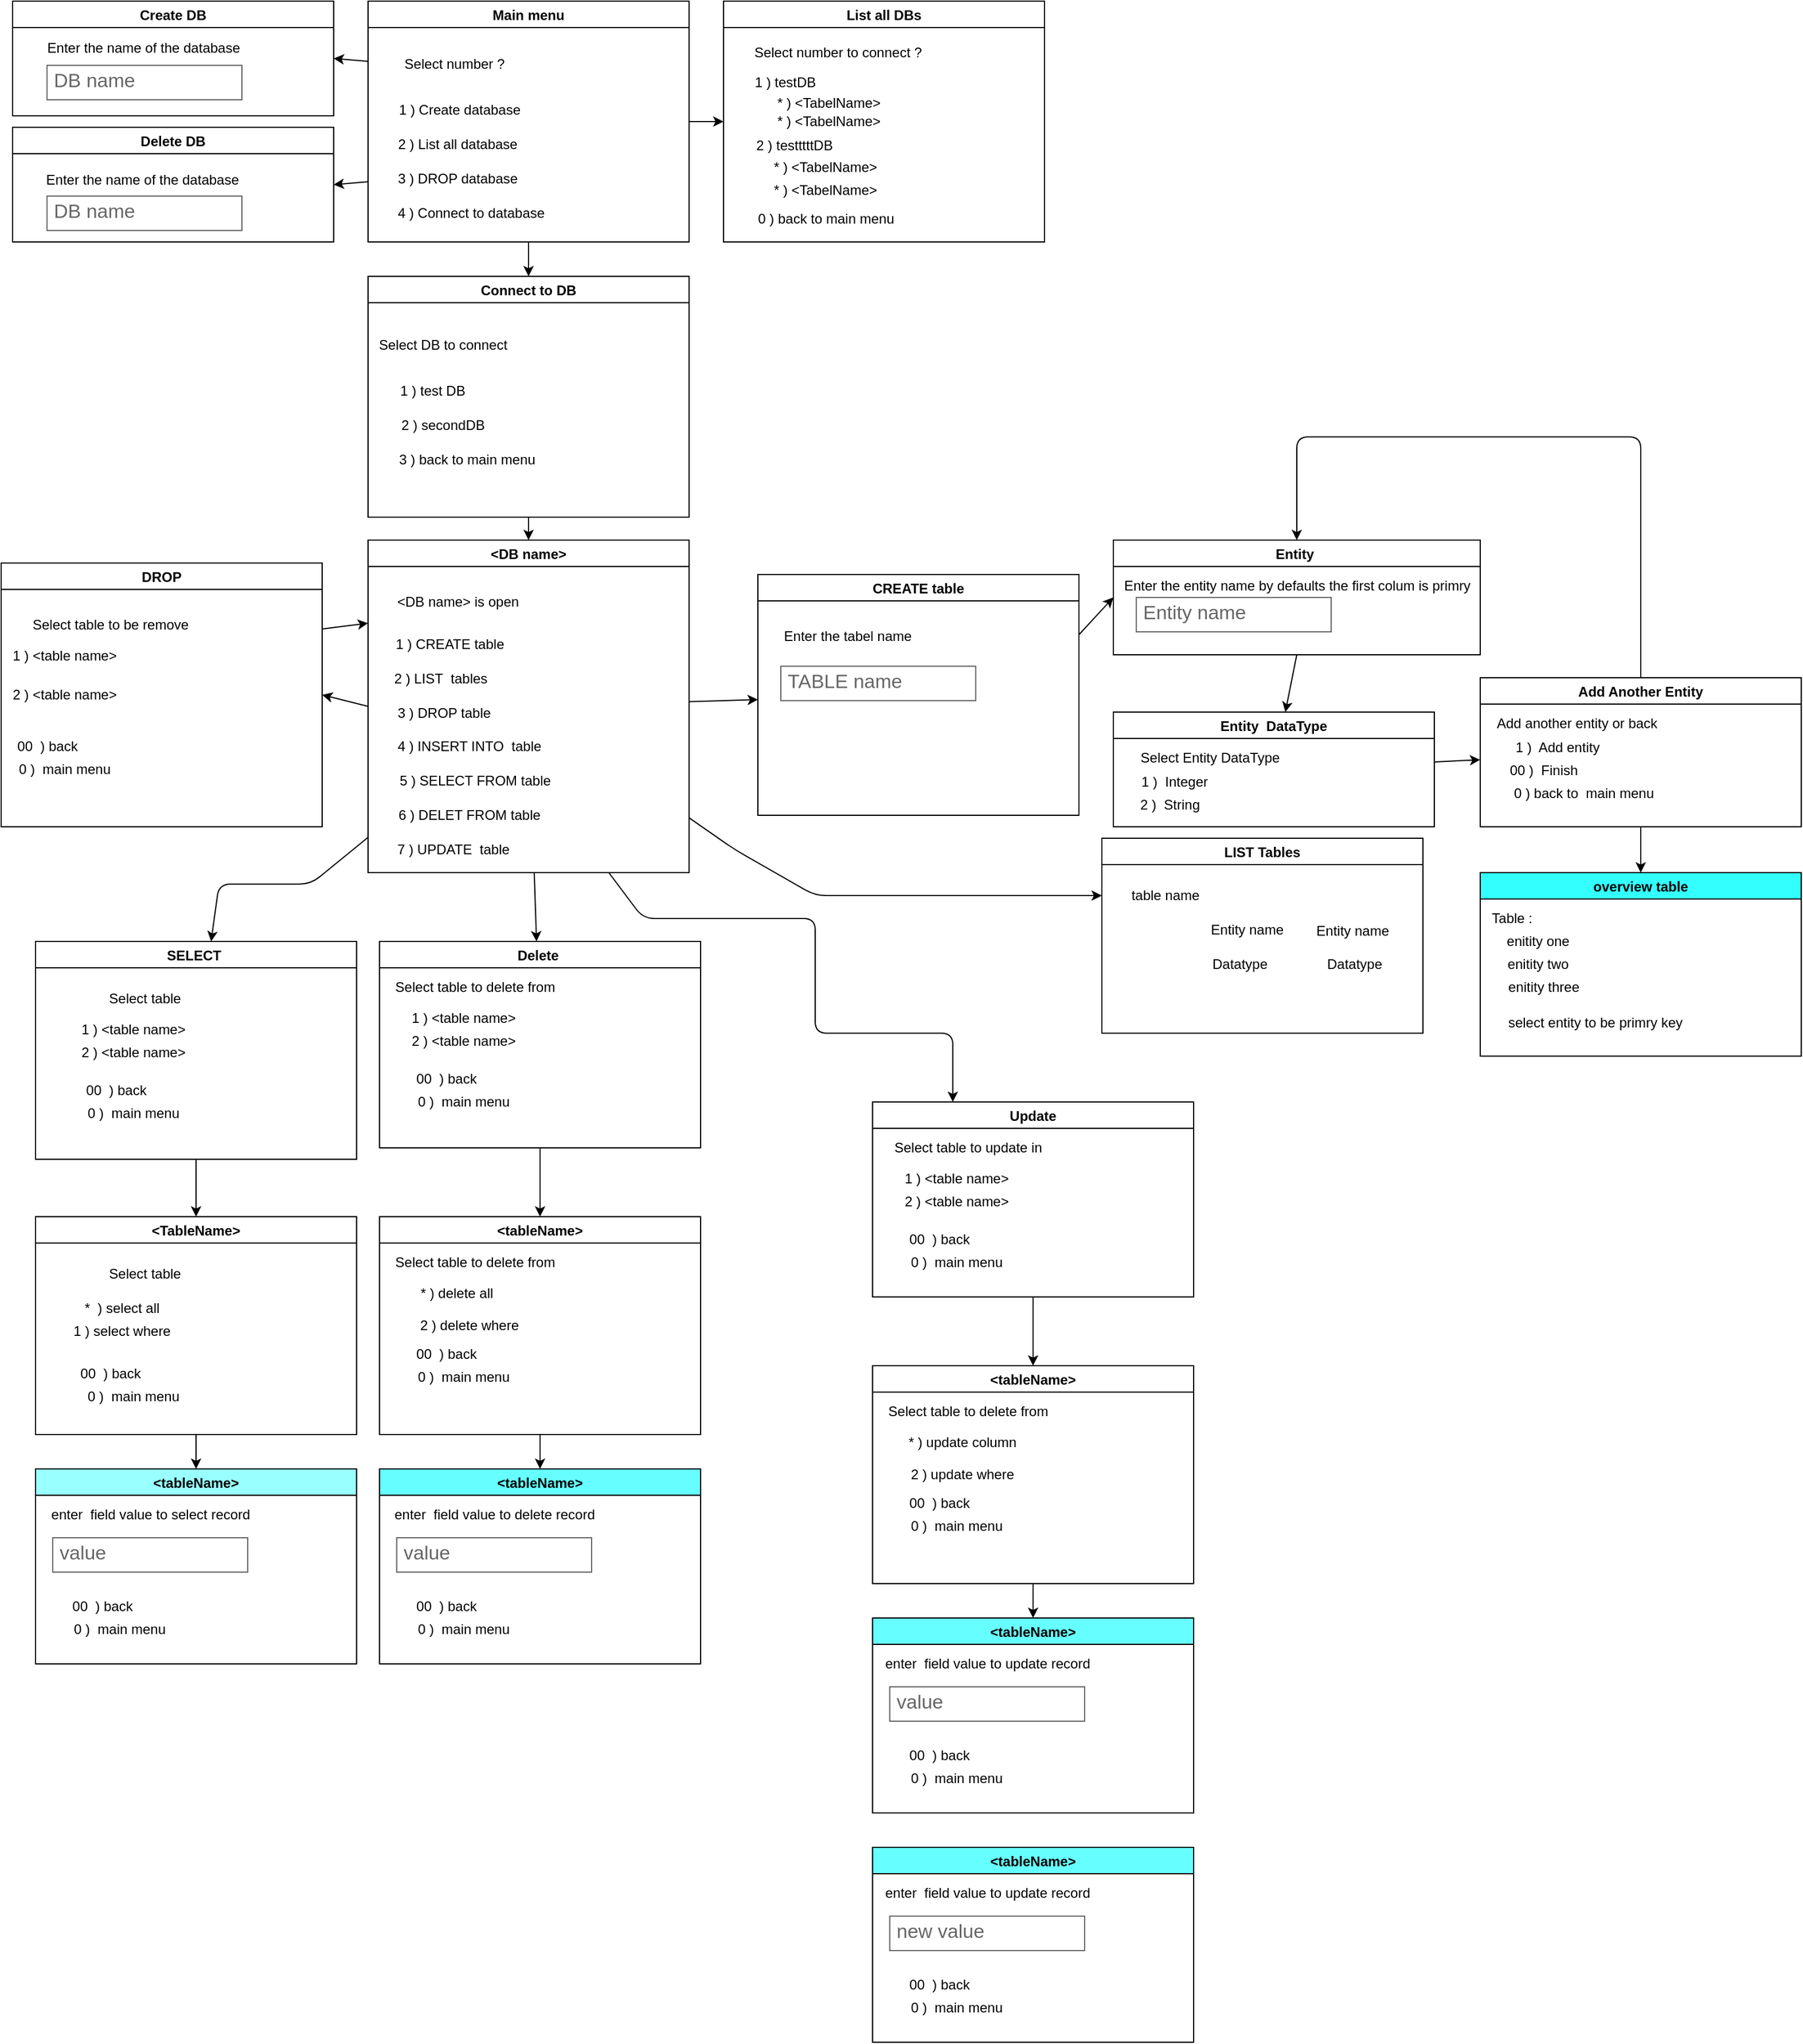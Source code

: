 <mxfile>
    <diagram id="K2NscuOs2MQT120vxXIu" name="Page-1">
        <mxGraphModel dx="527" dy="409" grid="1" gridSize="10" guides="1" tooltips="1" connect="1" arrows="1" fold="1" page="1" pageScale="1" pageWidth="850" pageHeight="1100" background="none" math="0" shadow="0">
            <root>
                <mxCell id="0"/>
                <mxCell id="1" parent="0"/>
                <mxCell id="32" value="" style="edgeStyle=none;html=1;" parent="1" source="2" target="26" edge="1">
                    <mxGeometry relative="1" as="geometry"/>
                </mxCell>
                <mxCell id="37" style="edgeStyle=none;html=1;exitX=0.5;exitY=1;exitDx=0;exitDy=0;entryX=0.5;entryY=0;entryDx=0;entryDy=0;" parent="1" source="2" target="18" edge="1">
                    <mxGeometry relative="1" as="geometry"/>
                </mxCell>
                <mxCell id="62" style="edgeStyle=none;html=1;exitX=0;exitY=0.25;exitDx=0;exitDy=0;entryX=1;entryY=0.5;entryDx=0;entryDy=0;" parent="1" source="2" target="11" edge="1">
                    <mxGeometry relative="1" as="geometry"/>
                </mxCell>
                <mxCell id="64" style="edgeStyle=none;html=1;exitX=0;exitY=0.75;exitDx=0;exitDy=0;entryX=1;entryY=0.5;entryDx=0;entryDy=0;" parent="1" source="2" target="40" edge="1">
                    <mxGeometry relative="1" as="geometry"/>
                </mxCell>
                <mxCell id="2" value="Main menu" style="swimlane;rounded=0;" parent="1" vertex="1">
                    <mxGeometry x="360" y="140" width="280" height="210" as="geometry"/>
                </mxCell>
                <mxCell id="4" value="Select number ?" style="text;html=1;strokeColor=none;fillColor=none;align=center;verticalAlign=middle;whiteSpace=wrap;rounded=0;" parent="2" vertex="1">
                    <mxGeometry x="20" y="40" width="111" height="30" as="geometry"/>
                </mxCell>
                <mxCell id="5" value="1 ) Create database" style="text;html=1;strokeColor=none;fillColor=none;align=center;verticalAlign=middle;whiteSpace=wrap;rounded=0;" parent="2" vertex="1">
                    <mxGeometry x="20" y="80" width="120" height="30" as="geometry"/>
                </mxCell>
                <mxCell id="7" value="2 ) List all database&amp;nbsp;" style="text;html=1;strokeColor=none;fillColor=none;align=center;verticalAlign=middle;whiteSpace=wrap;rounded=0;" parent="2" vertex="1">
                    <mxGeometry x="20" y="110" width="120" height="30" as="geometry"/>
                </mxCell>
                <mxCell id="8" value="3 ) DROP database&amp;nbsp;" style="text;html=1;strokeColor=none;fillColor=none;align=center;verticalAlign=middle;whiteSpace=wrap;rounded=0;" parent="2" vertex="1">
                    <mxGeometry x="20" y="140" width="120" height="30" as="geometry"/>
                </mxCell>
                <mxCell id="10" value="4 ) Connect to database" style="text;html=1;strokeColor=none;fillColor=none;align=center;verticalAlign=middle;whiteSpace=wrap;rounded=0;" parent="2" vertex="1">
                    <mxGeometry x="20" y="170" width="140" height="30" as="geometry"/>
                </mxCell>
                <mxCell id="11" value="Create DB" style="swimlane;rounded=0;" parent="1" vertex="1">
                    <mxGeometry x="50" y="140" width="280" height="100" as="geometry"/>
                </mxCell>
                <mxCell id="12" value="Enter the name of the database&amp;nbsp;" style="text;html=1;strokeColor=none;fillColor=none;align=center;verticalAlign=middle;whiteSpace=wrap;rounded=0;" parent="11" vertex="1">
                    <mxGeometry x="21" y="26" width="190" height="30" as="geometry"/>
                </mxCell>
                <mxCell id="35" value="DB name" style="strokeWidth=1;shadow=0;dashed=0;align=center;html=1;shape=mxgraph.mockup.text.textBox;fontColor=#666666;align=left;fontSize=17;spacingLeft=4;spacingTop=-3;strokeColor=#666666;mainText=" parent="11" vertex="1">
                    <mxGeometry x="30" y="56" width="170" height="30" as="geometry"/>
                </mxCell>
                <mxCell id="50" value="" style="edgeStyle=none;html=1;" parent="1" source="18" target="45" edge="1">
                    <mxGeometry relative="1" as="geometry"/>
                </mxCell>
                <mxCell id="18" value="Connect to DB" style="swimlane;rounded=0;" parent="1" vertex="1">
                    <mxGeometry x="360" y="380" width="280" height="210" as="geometry"/>
                </mxCell>
                <mxCell id="22" value="Select DB to connect" style="text;html=1;align=center;verticalAlign=middle;resizable=0;points=[];autosize=1;strokeColor=none;fillColor=none;" parent="18" vertex="1">
                    <mxGeometry y="50" width="130" height="20" as="geometry"/>
                </mxCell>
                <mxCell id="24" value="2 ) secondDB" style="text;html=1;align=center;verticalAlign=middle;resizable=0;points=[];autosize=1;strokeColor=none;fillColor=none;" parent="18" vertex="1">
                    <mxGeometry x="20" y="120" width="90" height="20" as="geometry"/>
                </mxCell>
                <mxCell id="23" value="1 ) test DB" style="text;html=1;align=center;verticalAlign=middle;resizable=0;points=[];autosize=1;strokeColor=none;fillColor=none;" parent="18" vertex="1">
                    <mxGeometry x="20.5" y="90" width="70" height="20" as="geometry"/>
                </mxCell>
                <mxCell id="25" value="3 ) back to main menu" style="text;html=1;align=center;verticalAlign=middle;resizable=0;points=[];autosize=1;strokeColor=none;fillColor=none;" parent="18" vertex="1">
                    <mxGeometry x="20.5" y="150" width="130" height="20" as="geometry"/>
                </mxCell>
                <mxCell id="26" value="List all DBs" style="swimlane;rounded=0;" parent="1" vertex="1">
                    <mxGeometry x="670" y="140" width="280" height="210" as="geometry">
                        <mxRectangle x="490" y="40" width="100" height="23" as="alternateBounds"/>
                    </mxGeometry>
                </mxCell>
                <mxCell id="27" value="Select number to connect ?" style="text;html=1;strokeColor=none;fillColor=none;align=center;verticalAlign=middle;whiteSpace=wrap;rounded=0;" parent="26" vertex="1">
                    <mxGeometry x="20" y="30" width="160" height="30" as="geometry"/>
                </mxCell>
                <mxCell id="28" value="1 ) testDB" style="text;html=1;strokeColor=none;fillColor=none;align=center;verticalAlign=middle;whiteSpace=wrap;rounded=0;" parent="26" vertex="1">
                    <mxGeometry x="24" y="56" width="60" height="30" as="geometry"/>
                </mxCell>
                <mxCell id="33" value="2 ) testttttDB" style="text;html=1;strokeColor=none;fillColor=none;align=center;verticalAlign=middle;whiteSpace=wrap;rounded=0;" parent="26" vertex="1">
                    <mxGeometry x="27" y="111" width="70" height="30" as="geometry"/>
                </mxCell>
                <mxCell id="34" value="0 ) back to main menu" style="text;html=1;align=center;verticalAlign=middle;resizable=0;points=[];autosize=1;strokeColor=none;fillColor=none;" parent="26" vertex="1">
                    <mxGeometry x="24" y="180" width="130" height="20" as="geometry"/>
                </mxCell>
                <mxCell id="54" value="* ) &amp;lt;TabelName&amp;gt;" style="text;html=1;strokeColor=none;fillColor=none;align=center;verticalAlign=middle;whiteSpace=wrap;rounded=0;" parent="26" vertex="1">
                    <mxGeometry x="44" y="74" width="96" height="30" as="geometry"/>
                </mxCell>
                <mxCell id="55" value="* ) &amp;lt;TabelName&amp;gt;" style="text;html=1;strokeColor=none;fillColor=none;align=center;verticalAlign=middle;whiteSpace=wrap;rounded=0;" parent="26" vertex="1">
                    <mxGeometry x="44" y="90" width="96" height="30" as="geometry"/>
                </mxCell>
                <mxCell id="56" value="* ) &amp;lt;TabelName&amp;gt;" style="text;html=1;strokeColor=none;fillColor=none;align=center;verticalAlign=middle;whiteSpace=wrap;rounded=0;" parent="26" vertex="1">
                    <mxGeometry x="41" y="130" width="96" height="30" as="geometry"/>
                </mxCell>
                <mxCell id="57" value="* ) &amp;lt;TabelName&amp;gt;" style="text;html=1;strokeColor=none;fillColor=none;align=center;verticalAlign=middle;whiteSpace=wrap;rounded=0;" parent="26" vertex="1">
                    <mxGeometry x="41" y="150" width="96" height="30" as="geometry"/>
                </mxCell>
                <mxCell id="40" value="Delete DB" style="swimlane;rounded=0;" parent="1" vertex="1">
                    <mxGeometry x="50" y="250" width="280" height="100" as="geometry"/>
                </mxCell>
                <mxCell id="41" value="Enter the name of the database&amp;nbsp;" style="text;html=1;strokeColor=none;fillColor=none;align=center;verticalAlign=middle;whiteSpace=wrap;rounded=0;" parent="40" vertex="1">
                    <mxGeometry x="20" y="31" width="190" height="30" as="geometry"/>
                </mxCell>
                <mxCell id="42" value="DB name" style="strokeWidth=1;shadow=0;dashed=0;align=center;html=1;shape=mxgraph.mockup.text.textBox;fontColor=#666666;align=left;fontSize=17;spacingLeft=4;spacingTop=-3;strokeColor=#666666;mainText=" parent="40" vertex="1">
                    <mxGeometry x="30" y="60" width="170" height="30" as="geometry"/>
                </mxCell>
                <mxCell id="71" value="" style="edgeStyle=none;html=1;" parent="1" source="45" target="65" edge="1">
                    <mxGeometry relative="1" as="geometry"/>
                </mxCell>
                <mxCell id="128" value="" style="edgeStyle=none;html=1;" parent="1" source="45" target="119" edge="1">
                    <mxGeometry relative="1" as="geometry">
                        <Array as="points">
                            <mxPoint x="680" y="880"/>
                            <mxPoint x="750" y="920"/>
                            <mxPoint x="1000" y="920"/>
                        </Array>
                    </mxGeometry>
                </mxCell>
                <mxCell id="164" style="edgeStyle=none;html=1;exitX=0;exitY=0.5;exitDx=0;exitDy=0;entryX=1;entryY=0.5;entryDx=0;entryDy=0;" parent="1" source="45" target="140" edge="1">
                    <mxGeometry relative="1" as="geometry"/>
                </mxCell>
                <mxCell id="174" value="" style="edgeStyle=none;html=1;" parent="1" source="45" target="165" edge="1">
                    <mxGeometry relative="1" as="geometry">
                        <Array as="points">
                            <mxPoint x="310" y="910"/>
                            <mxPoint x="230" y="910"/>
                        </Array>
                    </mxGeometry>
                </mxCell>
                <mxCell id="198" value="" style="edgeStyle=none;html=1;" parent="1" source="45" target="189" edge="1">
                    <mxGeometry relative="1" as="geometry"/>
                </mxCell>
                <mxCell id="251" style="edgeStyle=none;html=1;exitX=0.75;exitY=1;exitDx=0;exitDy=0;entryX=0.25;entryY=0;entryDx=0;entryDy=0;" parent="1" source="45" target="228" edge="1">
                    <mxGeometry relative="1" as="geometry">
                        <Array as="points">
                            <mxPoint x="600" y="940"/>
                            <mxPoint x="750" y="940"/>
                            <mxPoint x="750" y="1040"/>
                            <mxPoint x="870" y="1040"/>
                        </Array>
                    </mxGeometry>
                </mxCell>
                <mxCell id="45" value="&lt;DB name&gt;" style="swimlane;rounded=0;" parent="1" vertex="1">
                    <mxGeometry x="360" y="610" width="280" height="290" as="geometry"/>
                </mxCell>
                <mxCell id="46" value="&amp;lt;DB name&amp;gt; is open" style="text;html=1;align=center;verticalAlign=middle;resizable=0;points=[];autosize=1;strokeColor=none;fillColor=none;" parent="45" vertex="1">
                    <mxGeometry x="18" y="44" width="120" height="20" as="geometry"/>
                </mxCell>
                <mxCell id="47" value="2 ) LIST&amp;nbsp; tables" style="text;html=1;align=center;verticalAlign=middle;resizable=0;points=[];autosize=1;strokeColor=none;fillColor=none;" parent="45" vertex="1">
                    <mxGeometry x="13" y="111" width="100" height="20" as="geometry"/>
                </mxCell>
                <mxCell id="48" value="1 ) CREATE table" style="text;html=1;align=center;verticalAlign=middle;resizable=0;points=[];autosize=1;strokeColor=none;fillColor=none;" parent="45" vertex="1">
                    <mxGeometry x="15.5" y="81" width="110" height="20" as="geometry"/>
                </mxCell>
                <mxCell id="49" value="3 ) DROP table" style="text;html=1;align=center;verticalAlign=middle;resizable=0;points=[];autosize=1;strokeColor=none;fillColor=none;" parent="45" vertex="1">
                    <mxGeometry x="15.5" y="141" width="100" height="20" as="geometry"/>
                </mxCell>
                <mxCell id="73" value="4 ) INSERT INTO&amp;nbsp; table" style="text;html=1;align=center;verticalAlign=middle;resizable=0;points=[];autosize=1;strokeColor=none;fillColor=none;" parent="45" vertex="1">
                    <mxGeometry x="18" y="170" width="140" height="20" as="geometry"/>
                </mxCell>
                <mxCell id="96" value="5 ) SELECT FROM table" style="text;html=1;align=center;verticalAlign=middle;resizable=0;points=[];autosize=1;strokeColor=none;fillColor=none;" parent="45" vertex="1">
                    <mxGeometry x="18" y="200" width="150" height="20" as="geometry"/>
                </mxCell>
                <mxCell id="105" value="6 ) DELET FROM table" style="text;html=1;align=center;verticalAlign=middle;resizable=0;points=[];autosize=1;strokeColor=none;fillColor=none;" parent="45" vertex="1">
                    <mxGeometry x="18" y="230" width="140" height="20" as="geometry"/>
                </mxCell>
                <mxCell id="106" value="7 ) UPDATE&amp;nbsp; table" style="text;html=1;align=center;verticalAlign=middle;resizable=0;points=[];autosize=1;strokeColor=none;fillColor=none;" parent="45" vertex="1">
                    <mxGeometry x="19" y="260" width="110" height="20" as="geometry"/>
                </mxCell>
                <mxCell id="87" style="edgeStyle=none;html=1;exitX=1;exitY=0.25;exitDx=0;exitDy=0;entryX=0;entryY=0.5;entryDx=0;entryDy=0;" parent="1" source="65" target="75" edge="1">
                    <mxGeometry relative="1" as="geometry"/>
                </mxCell>
                <mxCell id="65" value="CREATE table" style="swimlane;rounded=0;" parent="1" vertex="1">
                    <mxGeometry x="700" y="640" width="280" height="210" as="geometry"/>
                </mxCell>
                <mxCell id="66" value="Enter the tabel name" style="text;html=1;align=center;verticalAlign=middle;resizable=0;points=[];autosize=1;strokeColor=none;fillColor=none;" parent="65" vertex="1">
                    <mxGeometry x="13" y="44" width="130" height="20" as="geometry"/>
                </mxCell>
                <mxCell id="72" value="TABLE name" style="strokeWidth=1;shadow=0;dashed=0;align=center;html=1;shape=mxgraph.mockup.text.textBox;fontColor=#666666;align=left;fontSize=17;spacingLeft=4;spacingTop=-3;strokeColor=#666666;mainText=" parent="65" vertex="1">
                    <mxGeometry x="20" y="80" width="170" height="30" as="geometry"/>
                </mxCell>
                <mxCell id="85" style="edgeStyle=none;html=1;exitX=0.5;exitY=1;exitDx=0;exitDy=0;" parent="1" source="75" target="79" edge="1">
                    <mxGeometry relative="1" as="geometry"/>
                </mxCell>
                <mxCell id="75" value="Entity " style="swimlane;rounded=0;" parent="1" vertex="1">
                    <mxGeometry x="1010" y="610" width="320" height="100" as="geometry"/>
                </mxCell>
                <mxCell id="76" value="Enter the entity name by defaults the first colum is primry" style="text;html=1;align=center;verticalAlign=middle;resizable=0;points=[];autosize=1;strokeColor=none;fillColor=none;" parent="75" vertex="1">
                    <mxGeometry y="30" width="320" height="20" as="geometry"/>
                </mxCell>
                <mxCell id="77" value="Entity name" style="strokeWidth=1;shadow=0;dashed=0;align=center;html=1;shape=mxgraph.mockup.text.textBox;fontColor=#666666;align=left;fontSize=17;spacingLeft=4;spacingTop=-3;strokeColor=#666666;mainText=" parent="75" vertex="1">
                    <mxGeometry x="20" y="50" width="170" height="30" as="geometry"/>
                </mxCell>
                <mxCell id="92" value="" style="edgeStyle=none;html=1;" parent="1" source="79" target="88" edge="1">
                    <mxGeometry relative="1" as="geometry"/>
                </mxCell>
                <mxCell id="79" value="Entity  DataType" style="swimlane;rounded=0;" parent="1" vertex="1">
                    <mxGeometry x="1010" y="760" width="280" height="100" as="geometry"/>
                </mxCell>
                <mxCell id="80" value="Select Entity DataType" style="text;html=1;align=center;verticalAlign=middle;resizable=0;points=[];autosize=1;strokeColor=none;fillColor=none;" parent="79" vertex="1">
                    <mxGeometry x="14" y="30" width="140" height="20" as="geometry"/>
                </mxCell>
                <mxCell id="82" value="1 )&amp;nbsp; Integer" style="text;html=1;align=center;verticalAlign=middle;resizable=0;points=[];autosize=1;strokeColor=none;fillColor=none;" parent="79" vertex="1">
                    <mxGeometry x="18" y="51" width="70" height="20" as="geometry"/>
                </mxCell>
                <mxCell id="83" value="2 )&amp;nbsp; String" style="text;html=1;align=center;verticalAlign=middle;resizable=0;points=[];autosize=1;strokeColor=none;fillColor=none;" parent="79" vertex="1">
                    <mxGeometry x="14" y="71" width="70" height="20" as="geometry"/>
                </mxCell>
                <mxCell id="94" style="edgeStyle=none;html=1;exitX=0.5;exitY=0;exitDx=0;exitDy=0;entryX=0.5;entryY=0;entryDx=0;entryDy=0;" parent="1" source="88" target="75" edge="1">
                    <mxGeometry relative="1" as="geometry">
                        <Array as="points">
                            <mxPoint x="1470" y="520"/>
                            <mxPoint x="1170" y="520"/>
                        </Array>
                    </mxGeometry>
                </mxCell>
                <mxCell id="113" value="" style="edgeStyle=none;html=1;" parent="1" source="88" target="108" edge="1">
                    <mxGeometry relative="1" as="geometry"/>
                </mxCell>
                <mxCell id="88" value="Add Another Entity" style="swimlane;rounded=0;startSize=23;" parent="1" vertex="1">
                    <mxGeometry x="1330" y="730" width="280" height="130" as="geometry"/>
                </mxCell>
                <mxCell id="89" value="Add another entity or back" style="text;html=1;align=center;verticalAlign=middle;resizable=0;points=[];autosize=1;strokeColor=none;fillColor=none;" parent="88" vertex="1">
                    <mxGeometry x="4" y="30" width="160" height="20" as="geometry"/>
                </mxCell>
                <mxCell id="90" value="1 )&amp;nbsp; Add entity" style="text;html=1;align=center;verticalAlign=middle;resizable=0;points=[];autosize=1;strokeColor=none;fillColor=none;" parent="88" vertex="1">
                    <mxGeometry x="22" y="51" width="90" height="20" as="geometry"/>
                </mxCell>
                <mxCell id="91" value="00 )&amp;nbsp; Finish" style="text;html=1;align=center;verticalAlign=middle;resizable=0;points=[];autosize=1;strokeColor=none;fillColor=none;" parent="88" vertex="1">
                    <mxGeometry x="20" y="71" width="70" height="20" as="geometry"/>
                </mxCell>
                <mxCell id="93" value="0 ) back to&amp;nbsp; main menu" style="text;html=1;align=center;verticalAlign=middle;resizable=0;points=[];autosize=1;strokeColor=none;fillColor=none;" parent="88" vertex="1">
                    <mxGeometry x="20" y="91" width="140" height="20" as="geometry"/>
                </mxCell>
                <mxCell id="108" value="overview table" style="swimlane;rounded=0;startSize=23;fillColor=#33FFFF;" parent="1" vertex="1">
                    <mxGeometry x="1330" y="900" width="280" height="160" as="geometry"/>
                </mxCell>
                <mxCell id="114" value="Table :&amp;nbsp;" style="text;html=1;align=center;verticalAlign=middle;resizable=0;points=[];autosize=1;strokeColor=none;fillColor=none;" parent="108" vertex="1">
                    <mxGeometry x="4" y="30" width="50" height="20" as="geometry"/>
                </mxCell>
                <mxCell id="115" value="enitity one" style="text;html=1;align=center;verticalAlign=middle;resizable=0;points=[];autosize=1;strokeColor=none;fillColor=none;" parent="108" vertex="1">
                    <mxGeometry x="15" y="50" width="70" height="20" as="geometry"/>
                </mxCell>
                <mxCell id="116" value="enitity two" style="text;html=1;align=center;verticalAlign=middle;resizable=0;points=[];autosize=1;strokeColor=none;fillColor=none;" parent="108" vertex="1">
                    <mxGeometry x="15" y="70" width="70" height="20" as="geometry"/>
                </mxCell>
                <mxCell id="117" value="enitity three" style="text;html=1;align=center;verticalAlign=middle;resizable=0;points=[];autosize=1;strokeColor=none;fillColor=none;" parent="108" vertex="1">
                    <mxGeometry x="15" y="90" width="80" height="20" as="geometry"/>
                </mxCell>
                <mxCell id="118" value="select entity to be primry key" style="text;html=1;align=center;verticalAlign=middle;resizable=0;points=[];autosize=1;strokeColor=none;fillColor=none;" parent="108" vertex="1">
                    <mxGeometry x="15" y="121" width="170" height="20" as="geometry"/>
                </mxCell>
                <mxCell id="119" value="LIST Tables" style="swimlane;rounded=0;" parent="1" vertex="1">
                    <mxGeometry x="1000" y="870" width="280" height="170" as="geometry"/>
                </mxCell>
                <mxCell id="135" value="Entity name&amp;nbsp;" style="text;html=1;align=center;verticalAlign=middle;resizable=0;points=[];autosize=1;strokeColor=none;fillColor=none;" parent="119" vertex="1">
                    <mxGeometry x="88" y="70" width="80" height="20" as="geometry"/>
                </mxCell>
                <mxCell id="136" value="Entity name&amp;nbsp;" style="text;html=1;align=center;verticalAlign=middle;resizable=0;points=[];autosize=1;strokeColor=none;fillColor=none;" parent="119" vertex="1">
                    <mxGeometry x="180" y="71" width="80" height="20" as="geometry"/>
                </mxCell>
                <mxCell id="138" value="Datatype" style="text;html=1;align=center;verticalAlign=middle;resizable=0;points=[];autosize=1;strokeColor=none;fillColor=none;" parent="119" vertex="1">
                    <mxGeometry x="90" y="100" width="60" height="20" as="geometry"/>
                </mxCell>
                <mxCell id="139" value="Datatype" style="text;html=1;align=center;verticalAlign=middle;resizable=0;points=[];autosize=1;strokeColor=none;fillColor=none;" parent="119" vertex="1">
                    <mxGeometry x="190" y="100" width="60" height="20" as="geometry"/>
                </mxCell>
                <mxCell id="225" value="table name" style="text;html=1;align=center;verticalAlign=middle;resizable=0;points=[];autosize=1;strokeColor=none;fillColor=none;" parent="119" vertex="1">
                    <mxGeometry x="20" y="40" width="70" height="20" as="geometry"/>
                </mxCell>
                <mxCell id="163" style="edgeStyle=none;html=1;exitX=1;exitY=0.25;exitDx=0;exitDy=0;entryX=0;entryY=0.25;entryDx=0;entryDy=0;" parent="1" source="140" target="45" edge="1">
                    <mxGeometry relative="1" as="geometry"/>
                </mxCell>
                <mxCell id="140" value="DROP" style="swimlane;rounded=0;" parent="1" vertex="1">
                    <mxGeometry x="40" y="630" width="280" height="230" as="geometry"/>
                </mxCell>
                <mxCell id="141" value="Select table to be remove" style="text;html=1;align=center;verticalAlign=middle;resizable=0;points=[];autosize=1;strokeColor=none;fillColor=none;" parent="140" vertex="1">
                    <mxGeometry x="20" y="44" width="150" height="20" as="geometry"/>
                </mxCell>
                <mxCell id="150" value="1 ) &amp;lt;table name&amp;gt;" style="text;html=1;align=center;verticalAlign=middle;resizable=0;points=[];autosize=1;strokeColor=none;fillColor=none;" parent="140" vertex="1">
                    <mxGeometry y="71" width="110" height="20" as="geometry"/>
                </mxCell>
                <mxCell id="151" value="2 ) &amp;lt;table name&amp;gt;" style="text;html=1;align=center;verticalAlign=middle;resizable=0;points=[];autosize=1;strokeColor=none;fillColor=none;" parent="140" vertex="1">
                    <mxGeometry y="105" width="110" height="20" as="geometry"/>
                </mxCell>
                <mxCell id="152" value="00&amp;nbsp; ) back" style="text;html=1;align=center;verticalAlign=middle;resizable=0;points=[];autosize=1;strokeColor=none;fillColor=none;" parent="140" vertex="1">
                    <mxGeometry x="5" y="150" width="70" height="20" as="geometry"/>
                </mxCell>
                <mxCell id="153" value="0 )&amp;nbsp; main menu" style="text;html=1;align=center;verticalAlign=middle;resizable=0;points=[];autosize=1;strokeColor=none;fillColor=none;" parent="140" vertex="1">
                    <mxGeometry x="5" y="170" width="100" height="20" as="geometry"/>
                </mxCell>
                <mxCell id="186" value="" style="edgeStyle=none;html=1;" parent="1" source="165" target="180" edge="1">
                    <mxGeometry relative="1" as="geometry"/>
                </mxCell>
                <mxCell id="165" value="SELECT " style="swimlane;rounded=0;" parent="1" vertex="1">
                    <mxGeometry x="70" y="960" width="280" height="190" as="geometry"/>
                </mxCell>
                <mxCell id="175" value="Select table" style="text;html=1;align=center;verticalAlign=middle;resizable=0;points=[];autosize=1;strokeColor=none;fillColor=none;" parent="165" vertex="1">
                    <mxGeometry x="55" y="40" width="80" height="20" as="geometry"/>
                </mxCell>
                <mxCell id="176" value="1 ) &amp;lt;table name&amp;gt;" style="text;html=1;align=center;verticalAlign=middle;resizable=0;points=[];autosize=1;strokeColor=none;fillColor=none;" parent="165" vertex="1">
                    <mxGeometry x="30" y="67" width="110" height="20" as="geometry"/>
                </mxCell>
                <mxCell id="177" value="2 ) &amp;lt;table name&amp;gt;" style="text;html=1;align=center;verticalAlign=middle;resizable=0;points=[];autosize=1;strokeColor=none;fillColor=none;" parent="165" vertex="1">
                    <mxGeometry x="30" y="87" width="110" height="20" as="geometry"/>
                </mxCell>
                <mxCell id="178" value="00&amp;nbsp; ) back" style="text;html=1;align=center;verticalAlign=middle;resizable=0;points=[];autosize=1;strokeColor=none;fillColor=none;" parent="165" vertex="1">
                    <mxGeometry x="35" y="120" width="70" height="20" as="geometry"/>
                </mxCell>
                <mxCell id="179" value="0 )&amp;nbsp; main menu" style="text;html=1;align=center;verticalAlign=middle;resizable=0;points=[];autosize=1;strokeColor=none;fillColor=none;" parent="165" vertex="1">
                    <mxGeometry x="35" y="140" width="100" height="20" as="geometry"/>
                </mxCell>
                <mxCell id="224" style="edgeStyle=none;html=1;exitX=0.5;exitY=1;exitDx=0;exitDy=0;entryX=0.5;entryY=0;entryDx=0;entryDy=0;" parent="1" source="180" target="219" edge="1">
                    <mxGeometry relative="1" as="geometry"/>
                </mxCell>
                <mxCell id="180" value="&lt;TableName&gt;" style="swimlane;rounded=0;" parent="1" vertex="1">
                    <mxGeometry x="70" y="1200" width="280" height="190" as="geometry"/>
                </mxCell>
                <mxCell id="181" value="Select table" style="text;html=1;align=center;verticalAlign=middle;resizable=0;points=[];autosize=1;strokeColor=none;fillColor=none;" parent="180" vertex="1">
                    <mxGeometry x="55" y="40" width="80" height="20" as="geometry"/>
                </mxCell>
                <mxCell id="182" value="1 ) select where" style="text;html=1;align=center;verticalAlign=middle;resizable=0;points=[];autosize=1;strokeColor=none;fillColor=none;" parent="180" vertex="1">
                    <mxGeometry x="25" y="90" width="100" height="20" as="geometry"/>
                </mxCell>
                <mxCell id="183" value="*&amp;nbsp; ) select all" style="text;html=1;align=center;verticalAlign=middle;resizable=0;points=[];autosize=1;strokeColor=none;fillColor=none;" parent="180" vertex="1">
                    <mxGeometry x="35" y="70" width="80" height="20" as="geometry"/>
                </mxCell>
                <mxCell id="184" value="00&amp;nbsp; ) back" style="text;html=1;align=center;verticalAlign=middle;resizable=0;points=[];autosize=1;strokeColor=none;fillColor=none;" parent="180" vertex="1">
                    <mxGeometry x="30" y="127" width="70" height="20" as="geometry"/>
                </mxCell>
                <mxCell id="185" value="0 )&amp;nbsp; main menu" style="text;html=1;align=center;verticalAlign=middle;resizable=0;points=[];autosize=1;strokeColor=none;fillColor=none;" parent="180" vertex="1">
                    <mxGeometry x="35" y="147" width="100" height="20" as="geometry"/>
                </mxCell>
                <mxCell id="210" value="" style="edgeStyle=none;html=1;" parent="1" source="189" target="204" edge="1">
                    <mxGeometry relative="1" as="geometry"/>
                </mxCell>
                <mxCell id="189" value="Delete " style="swimlane;rounded=0;" parent="1" vertex="1">
                    <mxGeometry x="370" y="960" width="280" height="180" as="geometry"/>
                </mxCell>
                <mxCell id="199" value="Select table to delete from" style="text;html=1;align=center;verticalAlign=middle;resizable=0;points=[];autosize=1;strokeColor=none;fillColor=none;" parent="189" vertex="1">
                    <mxGeometry x="8" y="30" width="150" height="20" as="geometry"/>
                </mxCell>
                <mxCell id="200" value="1 ) &amp;lt;table name&amp;gt;" style="text;html=1;align=center;verticalAlign=middle;resizable=0;points=[];autosize=1;strokeColor=none;fillColor=none;" parent="189" vertex="1">
                    <mxGeometry x="18" y="57" width="110" height="20" as="geometry"/>
                </mxCell>
                <mxCell id="201" value="2 ) &amp;lt;table name&amp;gt;" style="text;html=1;align=center;verticalAlign=middle;resizable=0;points=[];autosize=1;strokeColor=none;fillColor=none;" parent="189" vertex="1">
                    <mxGeometry x="18" y="77" width="110" height="20" as="geometry"/>
                </mxCell>
                <mxCell id="202" value="00&amp;nbsp; ) back" style="text;html=1;align=center;verticalAlign=middle;resizable=0;points=[];autosize=1;strokeColor=none;fillColor=none;" parent="189" vertex="1">
                    <mxGeometry x="23" y="110" width="70" height="20" as="geometry"/>
                </mxCell>
                <mxCell id="203" value="0 )&amp;nbsp; main menu" style="text;html=1;align=center;verticalAlign=middle;resizable=0;points=[];autosize=1;strokeColor=none;fillColor=none;" parent="189" vertex="1">
                    <mxGeometry x="23" y="130" width="100" height="20" as="geometry"/>
                </mxCell>
                <mxCell id="217" value="" style="edgeStyle=none;html=1;" parent="1" source="204" target="211" edge="1">
                    <mxGeometry relative="1" as="geometry"/>
                </mxCell>
                <mxCell id="204" value="&lt;tableName&gt;" style="swimlane;rounded=0;" parent="1" vertex="1">
                    <mxGeometry x="370" y="1200" width="280" height="190" as="geometry"/>
                </mxCell>
                <mxCell id="205" value="Select table to delete from" style="text;html=1;align=center;verticalAlign=middle;resizable=0;points=[];autosize=1;strokeColor=none;fillColor=none;" parent="204" vertex="1">
                    <mxGeometry x="8" y="30" width="150" height="20" as="geometry"/>
                </mxCell>
                <mxCell id="206" value="* ) delete all" style="text;html=1;align=center;verticalAlign=middle;resizable=0;points=[];autosize=1;strokeColor=none;fillColor=none;" parent="204" vertex="1">
                    <mxGeometry x="27" y="57" width="80" height="20" as="geometry"/>
                </mxCell>
                <mxCell id="207" value="2 ) delete where" style="text;html=1;align=center;verticalAlign=middle;resizable=0;points=[];autosize=1;strokeColor=none;fillColor=none;" parent="204" vertex="1">
                    <mxGeometry x="28" y="85" width="100" height="20" as="geometry"/>
                </mxCell>
                <mxCell id="208" value="00&amp;nbsp; ) back" style="text;html=1;align=center;verticalAlign=middle;resizable=0;points=[];autosize=1;strokeColor=none;fillColor=none;" parent="204" vertex="1">
                    <mxGeometry x="23" y="110" width="70" height="20" as="geometry"/>
                </mxCell>
                <mxCell id="209" value="0 )&amp;nbsp; main menu" style="text;html=1;align=center;verticalAlign=middle;resizable=0;points=[];autosize=1;strokeColor=none;fillColor=none;" parent="204" vertex="1">
                    <mxGeometry x="23" y="130" width="100" height="20" as="geometry"/>
                </mxCell>
                <mxCell id="211" value="&lt;tableName&gt;" style="swimlane;rounded=0;fillColor=#66FFFF;" parent="1" vertex="1">
                    <mxGeometry x="370" y="1420" width="280" height="170" as="geometry"/>
                </mxCell>
                <mxCell id="212" value="enter&amp;nbsp; field value to delete record" style="text;html=1;align=center;verticalAlign=middle;resizable=0;points=[];autosize=1;strokeColor=none;fillColor=none;" parent="211" vertex="1">
                    <mxGeometry x="5" y="30" width="190" height="20" as="geometry"/>
                </mxCell>
                <mxCell id="215" value="00&amp;nbsp; ) back" style="text;html=1;align=center;verticalAlign=middle;resizable=0;points=[];autosize=1;strokeColor=none;fillColor=none;" parent="211" vertex="1">
                    <mxGeometry x="23" y="110" width="70" height="20" as="geometry"/>
                </mxCell>
                <mxCell id="216" value="0 )&amp;nbsp; main menu" style="text;html=1;align=center;verticalAlign=middle;resizable=0;points=[];autosize=1;strokeColor=none;fillColor=none;" parent="211" vertex="1">
                    <mxGeometry x="23" y="130" width="100" height="20" as="geometry"/>
                </mxCell>
                <mxCell id="218" value="value" style="strokeWidth=1;shadow=0;dashed=0;align=center;html=1;shape=mxgraph.mockup.text.textBox;fontColor=#666666;align=left;fontSize=17;spacingLeft=4;spacingTop=-3;strokeColor=#666666;mainText=" parent="211" vertex="1">
                    <mxGeometry x="15" y="60" width="170" height="30" as="geometry"/>
                </mxCell>
                <mxCell id="219" value="&lt;tableName&gt;" style="swimlane;rounded=0;fillColor=#99FFFF;" parent="1" vertex="1">
                    <mxGeometry x="70" y="1420" width="280" height="170" as="geometry"/>
                </mxCell>
                <mxCell id="220" value="enter&amp;nbsp; field value to select record" style="text;html=1;align=center;verticalAlign=middle;resizable=0;points=[];autosize=1;strokeColor=none;fillColor=none;" parent="219" vertex="1">
                    <mxGeometry x="5" y="30" width="190" height="20" as="geometry"/>
                </mxCell>
                <mxCell id="221" value="00&amp;nbsp; ) back" style="text;html=1;align=center;verticalAlign=middle;resizable=0;points=[];autosize=1;strokeColor=none;fillColor=none;" parent="219" vertex="1">
                    <mxGeometry x="23" y="110" width="70" height="20" as="geometry"/>
                </mxCell>
                <mxCell id="222" value="0 )&amp;nbsp; main menu" style="text;html=1;align=center;verticalAlign=middle;resizable=0;points=[];autosize=1;strokeColor=none;fillColor=none;" parent="219" vertex="1">
                    <mxGeometry x="23" y="130" width="100" height="20" as="geometry"/>
                </mxCell>
                <mxCell id="223" value="value" style="strokeWidth=1;shadow=0;dashed=0;align=center;html=1;shape=mxgraph.mockup.text.textBox;fontColor=#666666;align=left;fontSize=17;spacingLeft=4;spacingTop=-3;strokeColor=#666666;mainText=" parent="219" vertex="1">
                    <mxGeometry x="15" y="60" width="170" height="30" as="geometry"/>
                </mxCell>
                <mxCell id="227" value="" style="edgeStyle=none;html=1;" parent="1" source="228" target="235" edge="1">
                    <mxGeometry relative="1" as="geometry"/>
                </mxCell>
                <mxCell id="228" value="Update" style="swimlane;rounded=0;" parent="1" vertex="1">
                    <mxGeometry x="800" y="1100" width="280" height="170" as="geometry"/>
                </mxCell>
                <mxCell id="229" value="Select table to update in" style="text;html=1;align=center;verticalAlign=middle;resizable=0;points=[];autosize=1;strokeColor=none;fillColor=none;" parent="228" vertex="1">
                    <mxGeometry x="13" y="30" width="140" height="20" as="geometry"/>
                </mxCell>
                <mxCell id="230" value="1 ) &amp;lt;table name&amp;gt;" style="text;html=1;align=center;verticalAlign=middle;resizable=0;points=[];autosize=1;strokeColor=none;fillColor=none;" parent="228" vertex="1">
                    <mxGeometry x="18" y="57" width="110" height="20" as="geometry"/>
                </mxCell>
                <mxCell id="231" value="2 ) &amp;lt;table name&amp;gt;" style="text;html=1;align=center;verticalAlign=middle;resizable=0;points=[];autosize=1;strokeColor=none;fillColor=none;" parent="228" vertex="1">
                    <mxGeometry x="18" y="77" width="110" height="20" as="geometry"/>
                </mxCell>
                <mxCell id="232" value="00&amp;nbsp; ) back" style="text;html=1;align=center;verticalAlign=middle;resizable=0;points=[];autosize=1;strokeColor=none;fillColor=none;" parent="228" vertex="1">
                    <mxGeometry x="23" y="110" width="70" height="20" as="geometry"/>
                </mxCell>
                <mxCell id="233" value="0 )&amp;nbsp; main menu" style="text;html=1;align=center;verticalAlign=middle;resizable=0;points=[];autosize=1;strokeColor=none;fillColor=none;" parent="228" vertex="1">
                    <mxGeometry x="23" y="130" width="100" height="20" as="geometry"/>
                </mxCell>
                <mxCell id="234" value="" style="edgeStyle=none;html=1;" parent="1" source="235" target="241" edge="1">
                    <mxGeometry relative="1" as="geometry"/>
                </mxCell>
                <mxCell id="235" value="&lt;tableName&gt;" style="swimlane;rounded=0;" parent="1" vertex="1">
                    <mxGeometry x="800" y="1330" width="280" height="190" as="geometry"/>
                </mxCell>
                <mxCell id="236" value="Select table to delete from" style="text;html=1;align=center;verticalAlign=middle;resizable=0;points=[];autosize=1;strokeColor=none;fillColor=none;" parent="235" vertex="1">
                    <mxGeometry x="8" y="30" width="150" height="20" as="geometry"/>
                </mxCell>
                <mxCell id="237" value="* ) update column" style="text;html=1;align=center;verticalAlign=middle;resizable=0;points=[];autosize=1;strokeColor=none;fillColor=none;" parent="235" vertex="1">
                    <mxGeometry x="23" y="57" width="110" height="20" as="geometry"/>
                </mxCell>
                <mxCell id="238" value="2 ) update where" style="text;html=1;align=center;verticalAlign=middle;resizable=0;points=[];autosize=1;strokeColor=none;fillColor=none;" parent="235" vertex="1">
                    <mxGeometry x="23" y="85" width="110" height="20" as="geometry"/>
                </mxCell>
                <mxCell id="239" value="00&amp;nbsp; ) back" style="text;html=1;align=center;verticalAlign=middle;resizable=0;points=[];autosize=1;strokeColor=none;fillColor=none;" parent="235" vertex="1">
                    <mxGeometry x="23" y="110" width="70" height="20" as="geometry"/>
                </mxCell>
                <mxCell id="240" value="0 )&amp;nbsp; main menu" style="text;html=1;align=center;verticalAlign=middle;resizable=0;points=[];autosize=1;strokeColor=none;fillColor=none;" parent="235" vertex="1">
                    <mxGeometry x="23" y="130" width="100" height="20" as="geometry"/>
                </mxCell>
                <mxCell id="241" value="&lt;tableName&gt;" style="swimlane;rounded=0;fillColor=#66FFFF;" parent="1" vertex="1">
                    <mxGeometry x="800" y="1550" width="280" height="170" as="geometry"/>
                </mxCell>
                <mxCell id="242" value="enter&amp;nbsp; field value to update record" style="text;html=1;align=center;verticalAlign=middle;resizable=0;points=[];autosize=1;strokeColor=none;fillColor=none;" parent="241" vertex="1">
                    <mxGeometry x="5" y="30" width="190" height="20" as="geometry"/>
                </mxCell>
                <mxCell id="243" value="00&amp;nbsp; ) back" style="text;html=1;align=center;verticalAlign=middle;resizable=0;points=[];autosize=1;strokeColor=none;fillColor=none;" parent="241" vertex="1">
                    <mxGeometry x="23" y="110" width="70" height="20" as="geometry"/>
                </mxCell>
                <mxCell id="244" value="0 )&amp;nbsp; main menu" style="text;html=1;align=center;verticalAlign=middle;resizable=0;points=[];autosize=1;strokeColor=none;fillColor=none;" parent="241" vertex="1">
                    <mxGeometry x="23" y="130" width="100" height="20" as="geometry"/>
                </mxCell>
                <mxCell id="245" value="value" style="strokeWidth=1;shadow=0;dashed=0;align=center;html=1;shape=mxgraph.mockup.text.textBox;fontColor=#666666;align=left;fontSize=17;spacingLeft=4;spacingTop=-3;strokeColor=#666666;mainText=" parent="241" vertex="1">
                    <mxGeometry x="15" y="60" width="170" height="30" as="geometry"/>
                </mxCell>
                <mxCell id="246" value="&lt;tableName&gt;" style="swimlane;rounded=0;fillColor=#66FFFF;startSize=23;" parent="1" vertex="1">
                    <mxGeometry x="800" y="1750" width="280" height="170" as="geometry"/>
                </mxCell>
                <mxCell id="247" value="enter&amp;nbsp; field value to update record" style="text;html=1;align=center;verticalAlign=middle;resizable=0;points=[];autosize=1;strokeColor=none;fillColor=none;" parent="246" vertex="1">
                    <mxGeometry x="5" y="30" width="190" height="20" as="geometry"/>
                </mxCell>
                <mxCell id="248" value="00&amp;nbsp; ) back" style="text;html=1;align=center;verticalAlign=middle;resizable=0;points=[];autosize=1;strokeColor=none;fillColor=none;" parent="246" vertex="1">
                    <mxGeometry x="23" y="110" width="70" height="20" as="geometry"/>
                </mxCell>
                <mxCell id="249" value="0 )&amp;nbsp; main menu" style="text;html=1;align=center;verticalAlign=middle;resizable=0;points=[];autosize=1;strokeColor=none;fillColor=none;" parent="246" vertex="1">
                    <mxGeometry x="23" y="130" width="100" height="20" as="geometry"/>
                </mxCell>
                <mxCell id="250" value="new value" style="strokeWidth=1;shadow=0;dashed=0;align=center;html=1;shape=mxgraph.mockup.text.textBox;fontColor=#666666;align=left;fontSize=17;spacingLeft=4;spacingTop=-3;strokeColor=#666666;mainText=" parent="246" vertex="1">
                    <mxGeometry x="15" y="60" width="170" height="30" as="geometry"/>
                </mxCell>
            </root>
        </mxGraphModel>
    </diagram>
</mxfile>